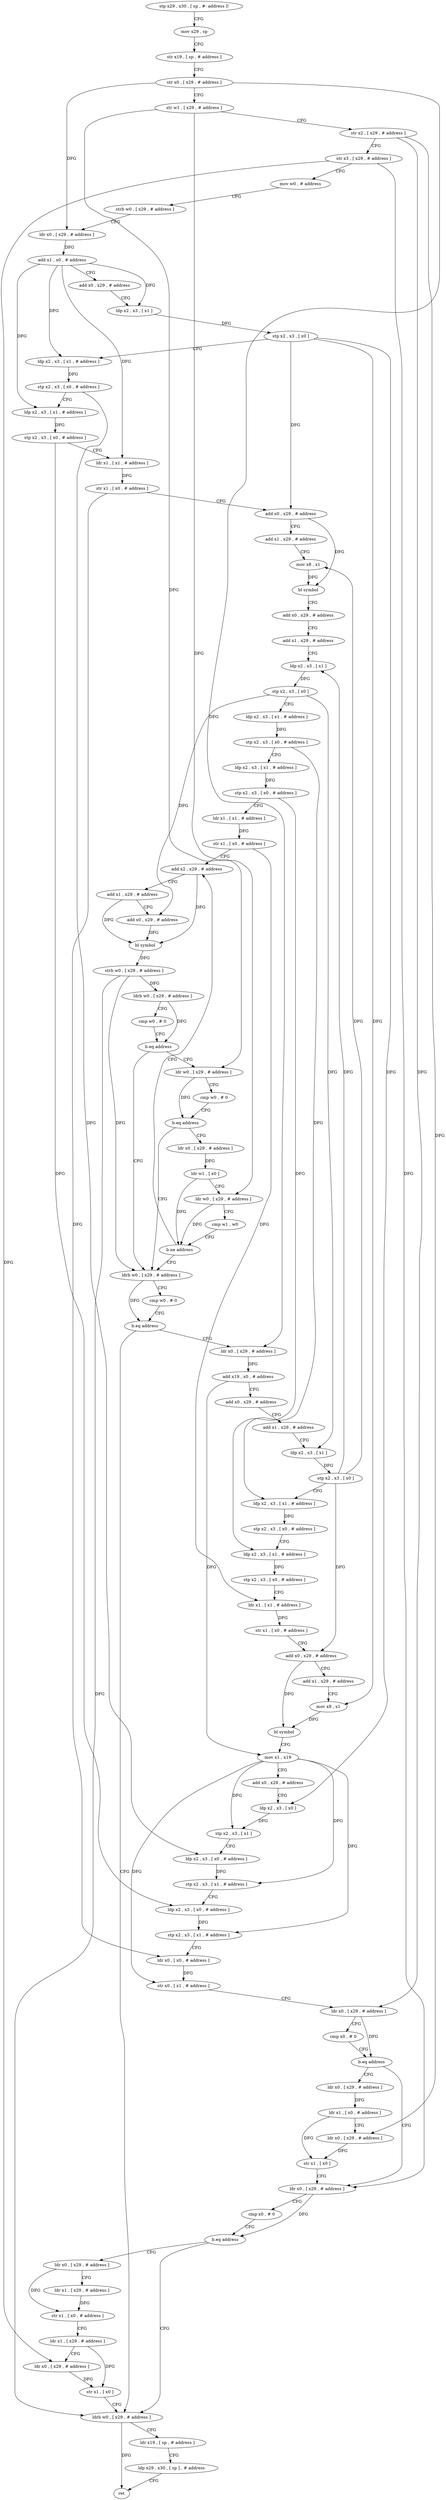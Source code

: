 digraph "func" {
"83300" [label = "stp x29 , x30 , [ sp , #- address ]!" ]
"83304" [label = "mov x29 , sp" ]
"83308" [label = "str x19 , [ sp , # address ]" ]
"83312" [label = "str x0 , [ x29 , # address ]" ]
"83316" [label = "str w1 , [ x29 , # address ]" ]
"83320" [label = "str x2 , [ x29 , # address ]" ]
"83324" [label = "str x3 , [ x29 , # address ]" ]
"83328" [label = "mov w0 , # address" ]
"83332" [label = "strb w0 , [ x29 , # address ]" ]
"83336" [label = "ldr x0 , [ x29 , # address ]" ]
"83340" [label = "add x1 , x0 , # address" ]
"83344" [label = "add x0 , x29 , # address" ]
"83348" [label = "ldp x2 , x3 , [ x1 ]" ]
"83352" [label = "stp x2 , x3 , [ x0 ]" ]
"83356" [label = "ldp x2 , x3 , [ x1 , # address ]" ]
"83360" [label = "stp x2 , x3 , [ x0 , # address ]" ]
"83364" [label = "ldp x2 , x3 , [ x1 , # address ]" ]
"83368" [label = "stp x2 , x3 , [ x0 , # address ]" ]
"83372" [label = "ldr x1 , [ x1 , # address ]" ]
"83376" [label = "str x1 , [ x0 , # address ]" ]
"83380" [label = "add x0 , x29 , # address" ]
"83384" [label = "add x1 , x29 , # address" ]
"83388" [label = "mov x8 , x1" ]
"83392" [label = "bl symbol" ]
"83396" [label = "add x0 , x29 , # address" ]
"83400" [label = "add x1 , x29 , # address" ]
"83404" [label = "ldp x2 , x3 , [ x1 ]" ]
"83408" [label = "stp x2 , x3 , [ x0 ]" ]
"83412" [label = "ldp x2 , x3 , [ x1 , # address ]" ]
"83416" [label = "stp x2 , x3 , [ x0 , # address ]" ]
"83420" [label = "ldp x2 , x3 , [ x1 , # address ]" ]
"83424" [label = "stp x2 , x3 , [ x0 , # address ]" ]
"83428" [label = "ldr x1 , [ x1 , # address ]" ]
"83432" [label = "str x1 , [ x0 , # address ]" ]
"83436" [label = "add x2 , x29 , # address" ]
"83500" [label = "ldrb w0 , [ x29 , # address ]" ]
"83504" [label = "cmp w0 , # 0" ]
"83508" [label = "b.eq address" ]
"83680" [label = "ldrb w0 , [ x29 , # address ]" ]
"83512" [label = "ldr x0 , [ x29 , # address ]" ]
"83468" [label = "ldr w0 , [ x29 , # address ]" ]
"83472" [label = "cmp w0 , # 0" ]
"83476" [label = "b.eq address" ]
"83480" [label = "ldr x0 , [ x29 , # address ]" ]
"83684" [label = "ldr x19 , [ sp , # address ]" ]
"83688" [label = "ldp x29 , x30 , [ sp ] , # address" ]
"83692" [label = "ret" ]
"83516" [label = "add x19 , x0 , # address" ]
"83520" [label = "add x0 , x29 , # address" ]
"83524" [label = "add x1 , x29 , # address" ]
"83528" [label = "ldp x2 , x3 , [ x1 ]" ]
"83532" [label = "stp x2 , x3 , [ x0 ]" ]
"83536" [label = "ldp x2 , x3 , [ x1 , # address ]" ]
"83540" [label = "stp x2 , x3 , [ x0 , # address ]" ]
"83544" [label = "ldp x2 , x3 , [ x1 , # address ]" ]
"83548" [label = "stp x2 , x3 , [ x0 , # address ]" ]
"83552" [label = "ldr x1 , [ x1 , # address ]" ]
"83556" [label = "str x1 , [ x0 , # address ]" ]
"83560" [label = "add x0 , x29 , # address" ]
"83564" [label = "add x1 , x29 , # address" ]
"83568" [label = "mov x8 , x1" ]
"83572" [label = "bl symbol" ]
"83576" [label = "mov x1 , x19" ]
"83580" [label = "add x0 , x29 , # address" ]
"83584" [label = "ldp x2 , x3 , [ x0 ]" ]
"83588" [label = "stp x2 , x3 , [ x1 ]" ]
"83592" [label = "ldp x2 , x3 , [ x0 , # address ]" ]
"83596" [label = "stp x2 , x3 , [ x1 , # address ]" ]
"83600" [label = "ldp x2 , x3 , [ x0 , # address ]" ]
"83604" [label = "stp x2 , x3 , [ x1 , # address ]" ]
"83608" [label = "ldr x0 , [ x0 , # address ]" ]
"83612" [label = "str x0 , [ x1 , # address ]" ]
"83616" [label = "ldr x0 , [ x29 , # address ]" ]
"83620" [label = "cmp x0 , # 0" ]
"83624" [label = "b.eq address" ]
"83644" [label = "ldr x0 , [ x29 , # address ]" ]
"83628" [label = "ldr x0 , [ x29 , # address ]" ]
"83484" [label = "ldr w1 , [ x0 ]" ]
"83488" [label = "ldr w0 , [ x29 , # address ]" ]
"83492" [label = "cmp w1 , w0" ]
"83496" [label = "b.ne address" ]
"83648" [label = "cmp x0 , # 0" ]
"83652" [label = "b.eq address" ]
"83656" [label = "ldr x0 , [ x29 , # address ]" ]
"83632" [label = "ldr x1 , [ x0 , # address ]" ]
"83636" [label = "ldr x0 , [ x29 , # address ]" ]
"83640" [label = "str x1 , [ x0 ]" ]
"83440" [label = "add x1 , x29 , # address" ]
"83444" [label = "add x0 , x29 , # address" ]
"83448" [label = "bl symbol" ]
"83452" [label = "strb w0 , [ x29 , # address ]" ]
"83456" [label = "ldrb w0 , [ x29 , # address ]" ]
"83460" [label = "cmp w0 , # 0" ]
"83464" [label = "b.eq address" ]
"83660" [label = "ldr x1 , [ x29 , # address ]" ]
"83664" [label = "str x1 , [ x0 , # address ]" ]
"83668" [label = "ldr x1 , [ x29 , # address ]" ]
"83672" [label = "ldr x0 , [ x29 , # address ]" ]
"83676" [label = "str x1 , [ x0 ]" ]
"83300" -> "83304" [ label = "CFG" ]
"83304" -> "83308" [ label = "CFG" ]
"83308" -> "83312" [ label = "CFG" ]
"83312" -> "83316" [ label = "CFG" ]
"83312" -> "83336" [ label = "DFG" ]
"83312" -> "83512" [ label = "DFG" ]
"83316" -> "83320" [ label = "CFG" ]
"83316" -> "83468" [ label = "DFG" ]
"83316" -> "83488" [ label = "DFG" ]
"83320" -> "83324" [ label = "CFG" ]
"83320" -> "83616" [ label = "DFG" ]
"83320" -> "83636" [ label = "DFG" ]
"83324" -> "83328" [ label = "CFG" ]
"83324" -> "83644" [ label = "DFG" ]
"83324" -> "83672" [ label = "DFG" ]
"83328" -> "83332" [ label = "CFG" ]
"83332" -> "83336" [ label = "CFG" ]
"83336" -> "83340" [ label = "DFG" ]
"83340" -> "83344" [ label = "CFG" ]
"83340" -> "83348" [ label = "DFG" ]
"83340" -> "83356" [ label = "DFG" ]
"83340" -> "83364" [ label = "DFG" ]
"83340" -> "83372" [ label = "DFG" ]
"83344" -> "83348" [ label = "CFG" ]
"83348" -> "83352" [ label = "DFG" ]
"83352" -> "83356" [ label = "CFG" ]
"83352" -> "83584" [ label = "DFG" ]
"83352" -> "83380" [ label = "DFG" ]
"83352" -> "83568" [ label = "DFG" ]
"83356" -> "83360" [ label = "DFG" ]
"83360" -> "83364" [ label = "CFG" ]
"83360" -> "83592" [ label = "DFG" ]
"83364" -> "83368" [ label = "DFG" ]
"83368" -> "83372" [ label = "CFG" ]
"83368" -> "83600" [ label = "DFG" ]
"83372" -> "83376" [ label = "DFG" ]
"83376" -> "83380" [ label = "CFG" ]
"83376" -> "83608" [ label = "DFG" ]
"83380" -> "83384" [ label = "CFG" ]
"83380" -> "83392" [ label = "DFG" ]
"83384" -> "83388" [ label = "CFG" ]
"83388" -> "83392" [ label = "DFG" ]
"83392" -> "83396" [ label = "CFG" ]
"83396" -> "83400" [ label = "CFG" ]
"83400" -> "83404" [ label = "CFG" ]
"83404" -> "83408" [ label = "DFG" ]
"83408" -> "83412" [ label = "CFG" ]
"83408" -> "83528" [ label = "DFG" ]
"83408" -> "83444" [ label = "DFG" ]
"83412" -> "83416" [ label = "DFG" ]
"83416" -> "83420" [ label = "CFG" ]
"83416" -> "83536" [ label = "DFG" ]
"83420" -> "83424" [ label = "DFG" ]
"83424" -> "83428" [ label = "CFG" ]
"83424" -> "83544" [ label = "DFG" ]
"83428" -> "83432" [ label = "DFG" ]
"83432" -> "83436" [ label = "CFG" ]
"83432" -> "83552" [ label = "DFG" ]
"83436" -> "83440" [ label = "CFG" ]
"83436" -> "83448" [ label = "DFG" ]
"83500" -> "83504" [ label = "CFG" ]
"83500" -> "83508" [ label = "DFG" ]
"83504" -> "83508" [ label = "CFG" ]
"83508" -> "83680" [ label = "CFG" ]
"83508" -> "83512" [ label = "CFG" ]
"83680" -> "83684" [ label = "CFG" ]
"83680" -> "83692" [ label = "DFG" ]
"83512" -> "83516" [ label = "DFG" ]
"83468" -> "83472" [ label = "CFG" ]
"83468" -> "83476" [ label = "DFG" ]
"83472" -> "83476" [ label = "CFG" ]
"83476" -> "83500" [ label = "CFG" ]
"83476" -> "83480" [ label = "CFG" ]
"83480" -> "83484" [ label = "DFG" ]
"83684" -> "83688" [ label = "CFG" ]
"83688" -> "83692" [ label = "CFG" ]
"83516" -> "83520" [ label = "CFG" ]
"83516" -> "83576" [ label = "DFG" ]
"83520" -> "83524" [ label = "CFG" ]
"83524" -> "83528" [ label = "CFG" ]
"83528" -> "83532" [ label = "DFG" ]
"83532" -> "83536" [ label = "CFG" ]
"83532" -> "83388" [ label = "DFG" ]
"83532" -> "83404" [ label = "DFG" ]
"83532" -> "83560" [ label = "DFG" ]
"83536" -> "83540" [ label = "DFG" ]
"83540" -> "83544" [ label = "CFG" ]
"83544" -> "83548" [ label = "DFG" ]
"83548" -> "83552" [ label = "CFG" ]
"83552" -> "83556" [ label = "DFG" ]
"83556" -> "83560" [ label = "CFG" ]
"83560" -> "83564" [ label = "CFG" ]
"83560" -> "83572" [ label = "DFG" ]
"83564" -> "83568" [ label = "CFG" ]
"83568" -> "83572" [ label = "DFG" ]
"83572" -> "83576" [ label = "CFG" ]
"83576" -> "83580" [ label = "CFG" ]
"83576" -> "83588" [ label = "DFG" ]
"83576" -> "83596" [ label = "DFG" ]
"83576" -> "83604" [ label = "DFG" ]
"83576" -> "83612" [ label = "DFG" ]
"83580" -> "83584" [ label = "CFG" ]
"83584" -> "83588" [ label = "DFG" ]
"83588" -> "83592" [ label = "CFG" ]
"83592" -> "83596" [ label = "DFG" ]
"83596" -> "83600" [ label = "CFG" ]
"83600" -> "83604" [ label = "DFG" ]
"83604" -> "83608" [ label = "CFG" ]
"83608" -> "83612" [ label = "DFG" ]
"83612" -> "83616" [ label = "CFG" ]
"83616" -> "83620" [ label = "CFG" ]
"83616" -> "83624" [ label = "DFG" ]
"83620" -> "83624" [ label = "CFG" ]
"83624" -> "83644" [ label = "CFG" ]
"83624" -> "83628" [ label = "CFG" ]
"83644" -> "83648" [ label = "CFG" ]
"83644" -> "83652" [ label = "DFG" ]
"83628" -> "83632" [ label = "DFG" ]
"83484" -> "83488" [ label = "CFG" ]
"83484" -> "83496" [ label = "DFG" ]
"83488" -> "83492" [ label = "CFG" ]
"83488" -> "83496" [ label = "DFG" ]
"83492" -> "83496" [ label = "CFG" ]
"83496" -> "83436" [ label = "CFG" ]
"83496" -> "83500" [ label = "CFG" ]
"83648" -> "83652" [ label = "CFG" ]
"83652" -> "83680" [ label = "CFG" ]
"83652" -> "83656" [ label = "CFG" ]
"83656" -> "83660" [ label = "CFG" ]
"83656" -> "83664" [ label = "DFG" ]
"83632" -> "83636" [ label = "CFG" ]
"83632" -> "83640" [ label = "DFG" ]
"83636" -> "83640" [ label = "DFG" ]
"83640" -> "83644" [ label = "CFG" ]
"83440" -> "83444" [ label = "CFG" ]
"83440" -> "83448" [ label = "DFG" ]
"83444" -> "83448" [ label = "DFG" ]
"83448" -> "83452" [ label = "DFG" ]
"83452" -> "83456" [ label = "DFG" ]
"83452" -> "83500" [ label = "DFG" ]
"83452" -> "83680" [ label = "DFG" ]
"83456" -> "83460" [ label = "CFG" ]
"83456" -> "83464" [ label = "DFG" ]
"83460" -> "83464" [ label = "CFG" ]
"83464" -> "83500" [ label = "CFG" ]
"83464" -> "83468" [ label = "CFG" ]
"83660" -> "83664" [ label = "DFG" ]
"83664" -> "83668" [ label = "CFG" ]
"83668" -> "83672" [ label = "CFG" ]
"83668" -> "83676" [ label = "DFG" ]
"83672" -> "83676" [ label = "DFG" ]
"83676" -> "83680" [ label = "CFG" ]
}
